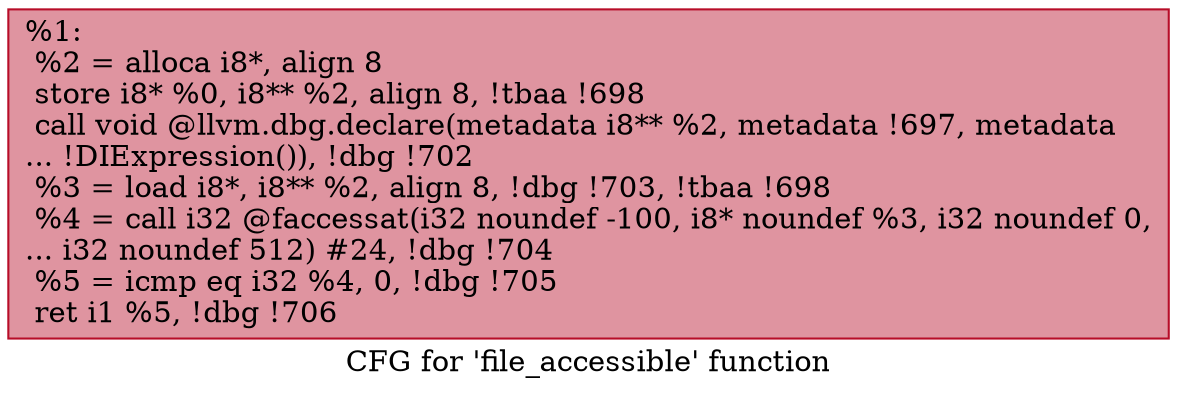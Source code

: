 digraph "CFG for 'file_accessible' function" {
	label="CFG for 'file_accessible' function";

	Node0x9a0280 [shape=record,color="#b70d28ff", style=filled, fillcolor="#b70d2870",label="{%1:\l  %2 = alloca i8*, align 8\l  store i8* %0, i8** %2, align 8, !tbaa !698\l  call void @llvm.dbg.declare(metadata i8** %2, metadata !697, metadata\l... !DIExpression()), !dbg !702\l  %3 = load i8*, i8** %2, align 8, !dbg !703, !tbaa !698\l  %4 = call i32 @faccessat(i32 noundef -100, i8* noundef %3, i32 noundef 0,\l... i32 noundef 512) #24, !dbg !704\l  %5 = icmp eq i32 %4, 0, !dbg !705\l  ret i1 %5, !dbg !706\l}"];
}

